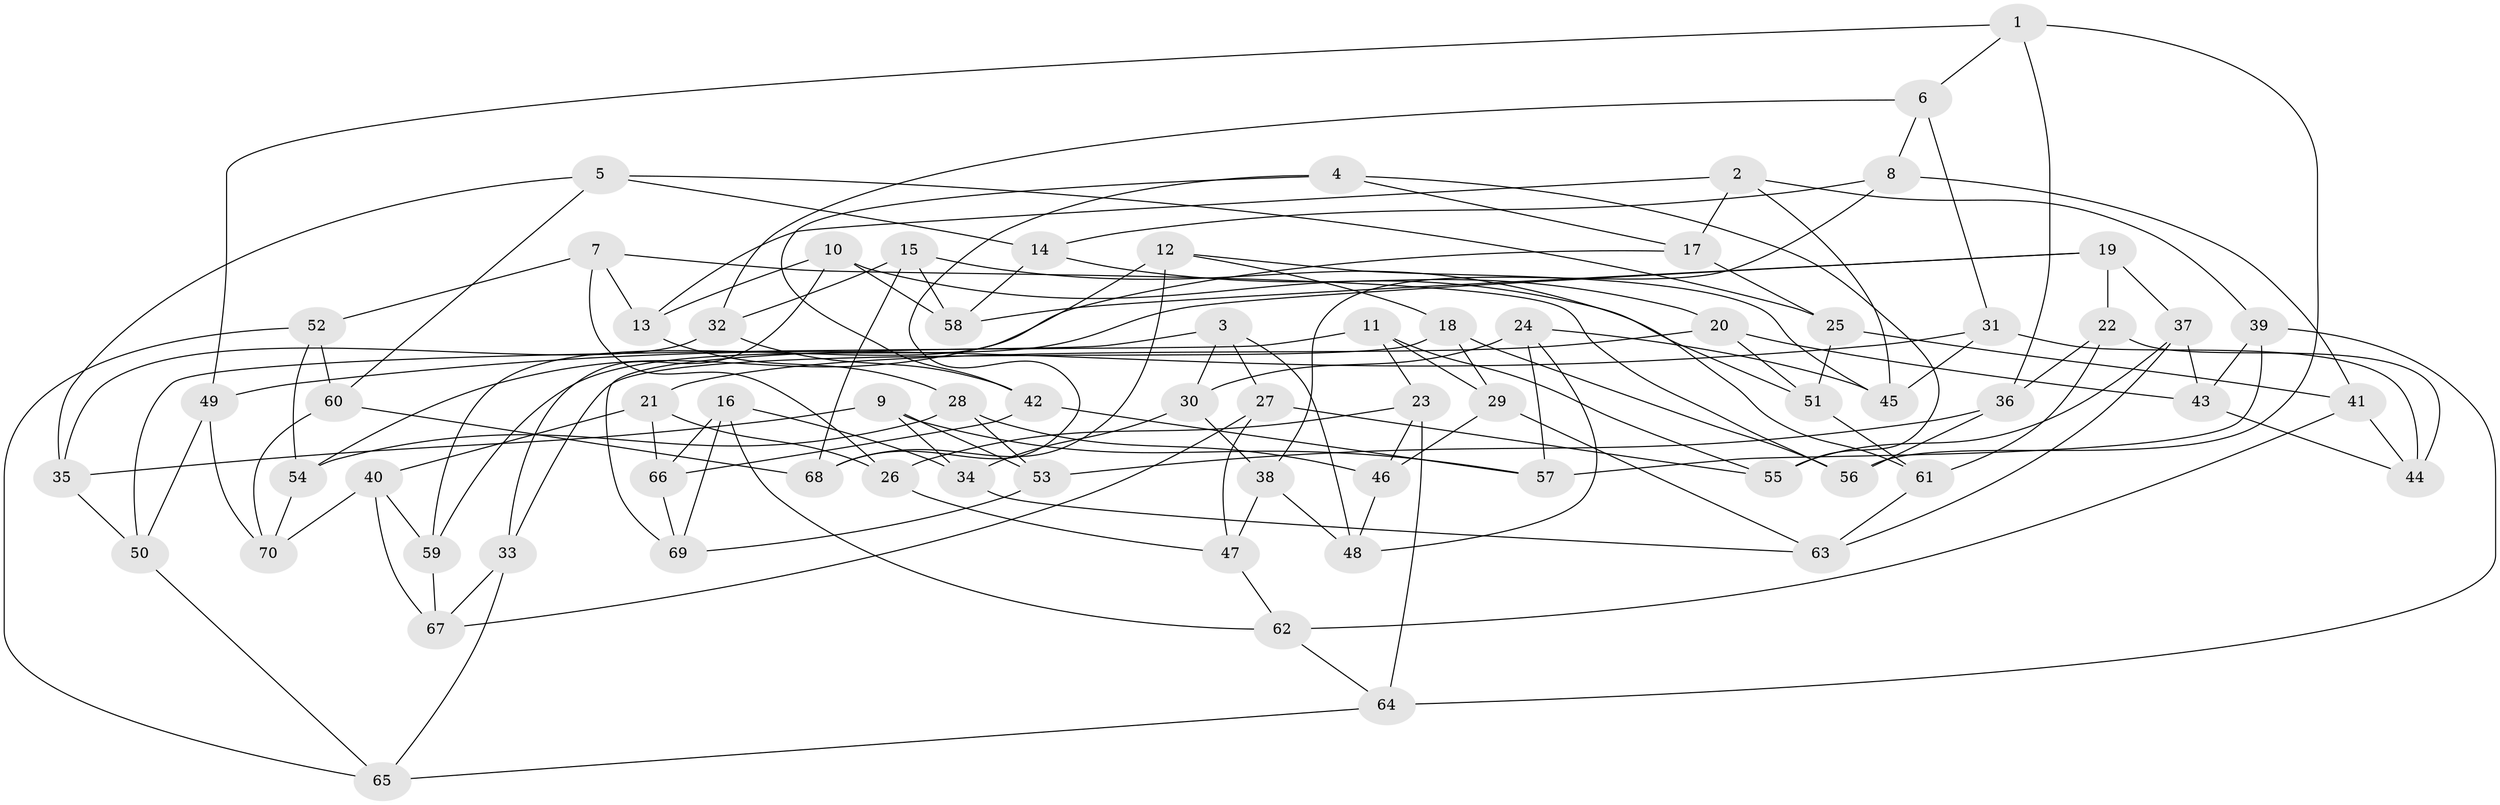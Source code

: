 // Generated by graph-tools (version 1.1) at 2025/11/02/27/25 16:11:44]
// undirected, 70 vertices, 140 edges
graph export_dot {
graph [start="1"]
  node [color=gray90,style=filled];
  1;
  2;
  3;
  4;
  5;
  6;
  7;
  8;
  9;
  10;
  11;
  12;
  13;
  14;
  15;
  16;
  17;
  18;
  19;
  20;
  21;
  22;
  23;
  24;
  25;
  26;
  27;
  28;
  29;
  30;
  31;
  32;
  33;
  34;
  35;
  36;
  37;
  38;
  39;
  40;
  41;
  42;
  43;
  44;
  45;
  46;
  47;
  48;
  49;
  50;
  51;
  52;
  53;
  54;
  55;
  56;
  57;
  58;
  59;
  60;
  61;
  62;
  63;
  64;
  65;
  66;
  67;
  68;
  69;
  70;
  1 -- 36;
  1 -- 6;
  1 -- 49;
  1 -- 56;
  2 -- 13;
  2 -- 45;
  2 -- 17;
  2 -- 39;
  3 -- 69;
  3 -- 27;
  3 -- 48;
  3 -- 30;
  4 -- 42;
  4 -- 17;
  4 -- 68;
  4 -- 55;
  5 -- 35;
  5 -- 60;
  5 -- 25;
  5 -- 14;
  6 -- 8;
  6 -- 31;
  6 -- 32;
  7 -- 56;
  7 -- 13;
  7 -- 52;
  7 -- 26;
  8 -- 14;
  8 -- 38;
  8 -- 41;
  9 -- 35;
  9 -- 57;
  9 -- 34;
  9 -- 53;
  10 -- 58;
  10 -- 13;
  10 -- 33;
  10 -- 51;
  11 -- 50;
  11 -- 55;
  11 -- 23;
  11 -- 29;
  12 -- 59;
  12 -- 18;
  12 -- 45;
  12 -- 68;
  13 -- 28;
  14 -- 58;
  14 -- 20;
  15 -- 61;
  15 -- 58;
  15 -- 32;
  15 -- 68;
  16 -- 66;
  16 -- 62;
  16 -- 34;
  16 -- 69;
  17 -- 54;
  17 -- 25;
  18 -- 29;
  18 -- 33;
  18 -- 56;
  19 -- 59;
  19 -- 37;
  19 -- 22;
  19 -- 58;
  20 -- 43;
  20 -- 21;
  20 -- 51;
  21 -- 66;
  21 -- 40;
  21 -- 26;
  22 -- 61;
  22 -- 44;
  22 -- 36;
  23 -- 64;
  23 -- 46;
  23 -- 26;
  24 -- 48;
  24 -- 30;
  24 -- 57;
  24 -- 45;
  25 -- 41;
  25 -- 51;
  26 -- 47;
  27 -- 67;
  27 -- 47;
  27 -- 55;
  28 -- 54;
  28 -- 46;
  28 -- 53;
  29 -- 46;
  29 -- 63;
  30 -- 38;
  30 -- 34;
  31 -- 49;
  31 -- 45;
  31 -- 44;
  32 -- 42;
  32 -- 35;
  33 -- 65;
  33 -- 67;
  34 -- 63;
  35 -- 50;
  36 -- 56;
  36 -- 53;
  37 -- 63;
  37 -- 55;
  37 -- 43;
  38 -- 48;
  38 -- 47;
  39 -- 43;
  39 -- 57;
  39 -- 64;
  40 -- 70;
  40 -- 67;
  40 -- 59;
  41 -- 62;
  41 -- 44;
  42 -- 57;
  42 -- 66;
  43 -- 44;
  46 -- 48;
  47 -- 62;
  49 -- 70;
  49 -- 50;
  50 -- 65;
  51 -- 61;
  52 -- 65;
  52 -- 54;
  52 -- 60;
  53 -- 69;
  54 -- 70;
  59 -- 67;
  60 -- 68;
  60 -- 70;
  61 -- 63;
  62 -- 64;
  64 -- 65;
  66 -- 69;
}
